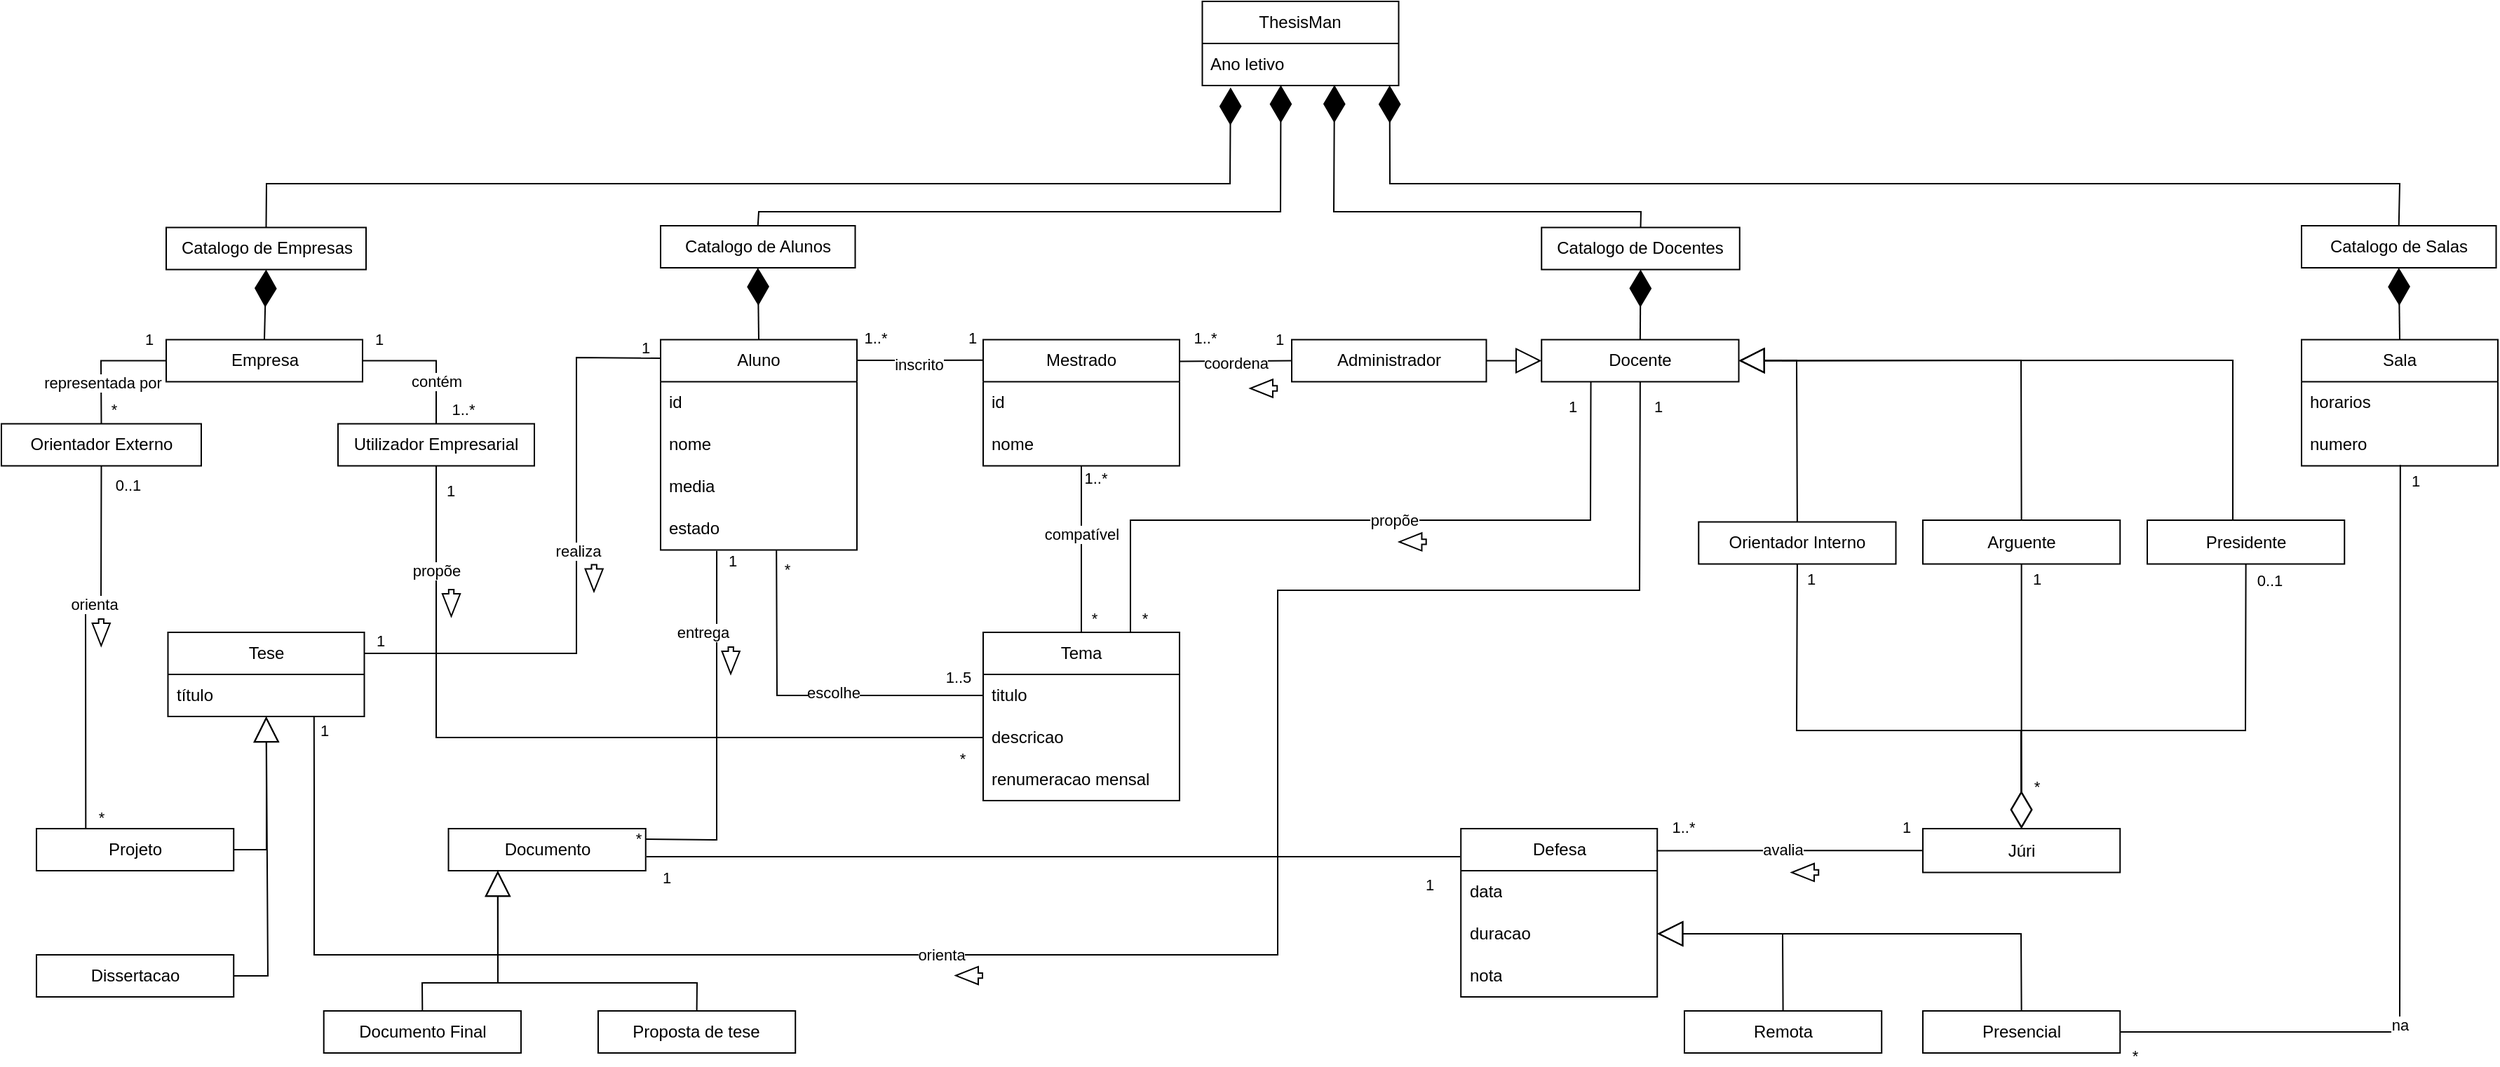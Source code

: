 <mxfile version="24.2.1" type="device">
  <diagram name="Page-1" id="X4RA0sWJOlGw3QUm6S05">
    <mxGraphModel dx="2520" dy="2405" grid="1" gridSize="10" guides="1" tooltips="1" connect="1" arrows="1" fold="1" page="1" pageScale="1" pageWidth="850" pageHeight="1100" math="0" shadow="0">
      <root>
        <mxCell id="0" />
        <mxCell id="1" parent="0" />
        <mxCell id="aRIGUOi0fo8cgqzadP1p-1" value="ThesisMan" style="swimlane;fontStyle=0;childLayout=stackLayout;horizontal=1;startSize=30;horizontalStack=0;resizeParent=1;resizeParentMax=0;resizeLast=0;collapsible=1;marginBottom=0;whiteSpace=wrap;html=1;" parent="1" vertex="1">
          <mxGeometry x="886.25" y="-1060" width="140" height="60" as="geometry" />
        </mxCell>
        <mxCell id="aRIGUOi0fo8cgqzadP1p-2" value="Ano letivo" style="text;strokeColor=none;fillColor=none;align=left;verticalAlign=middle;spacingLeft=4;spacingRight=4;overflow=hidden;points=[[0,0.5],[1,0.5]];portConstraint=eastwest;rotatable=0;whiteSpace=wrap;html=1;" parent="aRIGUOi0fo8cgqzadP1p-1" vertex="1">
          <mxGeometry y="30" width="140" height="30" as="geometry" />
        </mxCell>
        <mxCell id="aRIGUOi0fo8cgqzadP1p-5" value="Administrador" style="rounded=0;whiteSpace=wrap;html=1;" parent="1" vertex="1">
          <mxGeometry x="950" y="-818.75" width="138.75" height="30" as="geometry" />
        </mxCell>
        <mxCell id="aRIGUOi0fo8cgqzadP1p-11" value="Catalogo de Docentes" style="rounded=0;whiteSpace=wrap;html=1;" parent="1" vertex="1">
          <mxGeometry x="1128.13" y="-898.75" width="141.25" height="30" as="geometry" />
        </mxCell>
        <mxCell id="aRIGUOi0fo8cgqzadP1p-12" value="Orientador Interno" style="rounded=0;whiteSpace=wrap;html=1;" parent="1" vertex="1">
          <mxGeometry x="1240.14" y="-688.75" width="140.62" height="30" as="geometry" />
        </mxCell>
        <mxCell id="aRIGUOi0fo8cgqzadP1p-13" value="Arguente" style="whiteSpace=wrap;html=1;" parent="1" vertex="1">
          <mxGeometry x="1400" y="-690" width="140.62" height="31.25" as="geometry" />
        </mxCell>
        <mxCell id="aRIGUOi0fo8cgqzadP1p-15" value="Catalogo de Empresas" style="whiteSpace=wrap;html=1;" parent="1" vertex="1">
          <mxGeometry x="147.5" y="-898.75" width="142.5" height="30" as="geometry" />
        </mxCell>
        <mxCell id="aRIGUOi0fo8cgqzadP1p-16" value="Docente" style="rounded=0;whiteSpace=wrap;html=1;" parent="1" vertex="1">
          <mxGeometry x="1128.13" y="-818.75" width="140.62" height="30" as="geometry" />
        </mxCell>
        <mxCell id="aRIGUOi0fo8cgqzadP1p-19" value="Empresa" style="whiteSpace=wrap;html=1;" parent="1" vertex="1">
          <mxGeometry x="147.5" y="-818.75" width="140" height="30" as="geometry" />
        </mxCell>
        <mxCell id="aRIGUOi0fo8cgqzadP1p-20" value="Orientador Externo" style="whiteSpace=wrap;html=1;" parent="1" vertex="1">
          <mxGeometry x="30" y="-758.75" width="142.5" height="30" as="geometry" />
        </mxCell>
        <mxCell id="aRIGUOi0fo8cgqzadP1p-21" value="Utilizador Empresarial" style="whiteSpace=wrap;html=1;" parent="1" vertex="1">
          <mxGeometry x="270" y="-758.75" width="140" height="30" as="geometry" />
        </mxCell>
        <mxCell id="aRIGUOi0fo8cgqzadP1p-22" value="Catalogo de Alunos" style="whiteSpace=wrap;html=1;" parent="1" vertex="1">
          <mxGeometry x="500" y="-900" width="138.75" height="30" as="geometry" />
        </mxCell>
        <mxCell id="aRIGUOi0fo8cgqzadP1p-24" value="Aluno" style="swimlane;fontStyle=0;childLayout=stackLayout;horizontal=1;startSize=30;horizontalStack=0;resizeParent=1;resizeParentMax=0;resizeLast=0;collapsible=1;marginBottom=0;whiteSpace=wrap;html=1;" parent="1" vertex="1">
          <mxGeometry x="500" y="-818.75" width="140" height="150" as="geometry" />
        </mxCell>
        <mxCell id="aRIGUOi0fo8cgqzadP1p-25" value="id" style="text;strokeColor=none;fillColor=none;align=left;verticalAlign=middle;spacingLeft=4;spacingRight=4;overflow=hidden;points=[[0,0.5],[1,0.5]];portConstraint=eastwest;rotatable=0;whiteSpace=wrap;html=1;" parent="aRIGUOi0fo8cgqzadP1p-24" vertex="1">
          <mxGeometry y="30" width="140" height="30" as="geometry" />
        </mxCell>
        <mxCell id="aRIGUOi0fo8cgqzadP1p-26" value="nome" style="text;strokeColor=none;fillColor=none;align=left;verticalAlign=middle;spacingLeft=4;spacingRight=4;overflow=hidden;points=[[0,0.5],[1,0.5]];portConstraint=eastwest;rotatable=0;whiteSpace=wrap;html=1;" parent="aRIGUOi0fo8cgqzadP1p-24" vertex="1">
          <mxGeometry y="60" width="140" height="30" as="geometry" />
        </mxCell>
        <mxCell id="aRIGUOi0fo8cgqzadP1p-27" value="media" style="text;strokeColor=none;fillColor=none;align=left;verticalAlign=middle;spacingLeft=4;spacingRight=4;overflow=hidden;points=[[0,0.5],[1,0.5]];portConstraint=eastwest;rotatable=0;whiteSpace=wrap;html=1;" parent="aRIGUOi0fo8cgqzadP1p-24" vertex="1">
          <mxGeometry y="90" width="140" height="30" as="geometry" />
        </mxCell>
        <mxCell id="aRIGUOi0fo8cgqzadP1p-29" value="estado" style="text;strokeColor=none;fillColor=none;align=left;verticalAlign=middle;spacingLeft=4;spacingRight=4;overflow=hidden;points=[[0,0.5],[1,0.5]];portConstraint=eastwest;rotatable=0;whiteSpace=wrap;html=1;" parent="aRIGUOi0fo8cgqzadP1p-24" vertex="1">
          <mxGeometry y="120" width="140" height="30" as="geometry" />
        </mxCell>
        <mxCell id="aRIGUOi0fo8cgqzadP1p-31" value="Tema" style="swimlane;fontStyle=0;childLayout=stackLayout;horizontal=1;startSize=30;horizontalStack=0;resizeParent=1;resizeParentMax=0;resizeLast=0;collapsible=1;marginBottom=0;whiteSpace=wrap;html=1;" parent="1" vertex="1">
          <mxGeometry x="730" y="-610" width="140" height="120" as="geometry">
            <mxRectangle x="1150" y="898" width="70" height="30" as="alternateBounds" />
          </mxGeometry>
        </mxCell>
        <mxCell id="aRIGUOi0fo8cgqzadP1p-32" value="titulo" style="text;strokeColor=none;fillColor=none;align=left;verticalAlign=middle;spacingLeft=4;spacingRight=4;overflow=hidden;points=[[0,0.5],[1,0.5]];portConstraint=eastwest;rotatable=0;whiteSpace=wrap;html=1;" parent="aRIGUOi0fo8cgqzadP1p-31" vertex="1">
          <mxGeometry y="30" width="140" height="30" as="geometry" />
        </mxCell>
        <mxCell id="aRIGUOi0fo8cgqzadP1p-33" value="descricao" style="text;strokeColor=none;fillColor=none;align=left;verticalAlign=middle;spacingLeft=4;spacingRight=4;overflow=hidden;points=[[0,0.5],[1,0.5]];portConstraint=eastwest;rotatable=0;whiteSpace=wrap;html=1;" parent="aRIGUOi0fo8cgqzadP1p-31" vertex="1">
          <mxGeometry y="60" width="140" height="30" as="geometry" />
        </mxCell>
        <mxCell id="aRIGUOi0fo8cgqzadP1p-35" value="renumeracao mensal" style="text;strokeColor=none;fillColor=none;align=left;verticalAlign=middle;spacingLeft=4;spacingRight=4;overflow=hidden;points=[[0,0.5],[1,0.5]];portConstraint=eastwest;rotatable=0;whiteSpace=wrap;html=1;" parent="aRIGUOi0fo8cgqzadP1p-31" vertex="1">
          <mxGeometry y="90" width="140" height="30" as="geometry" />
        </mxCell>
        <mxCell id="aRIGUOi0fo8cgqzadP1p-36" value="Documento" style="html=1;whiteSpace=wrap;" parent="1" vertex="1">
          <mxGeometry x="348.76" y="-470" width="140.62" height="30" as="geometry" />
        </mxCell>
        <mxCell id="aRIGUOi0fo8cgqzadP1p-37" value="Dissertacao" style="html=1;whiteSpace=wrap;" parent="1" vertex="1">
          <mxGeometry x="55" y="-380" width="140.62" height="30" as="geometry" />
        </mxCell>
        <mxCell id="aRIGUOi0fo8cgqzadP1p-38" value="Projeto" style="html=1;whiteSpace=wrap;" parent="1" vertex="1">
          <mxGeometry x="55" y="-470" width="140.62" height="30" as="geometry" />
        </mxCell>
        <mxCell id="aRIGUOi0fo8cgqzadP1p-41" value="" style="endArrow=none;html=1;rounded=0;exitX=0.744;exitY=1.004;exitDx=0;exitDy=0;entryX=0.5;entryY=1;entryDx=0;entryDy=0;exitPerimeter=0;" parent="1" source="B5CHCaaCQlfIXyKQ65vj-2" target="aRIGUOi0fo8cgqzadP1p-16" edge="1">
          <mxGeometry width="50" height="50" relative="1" as="geometry">
            <mxPoint x="120" y="-680" as="sourcePoint" />
            <mxPoint x="170" y="-730" as="targetPoint" />
            <Array as="points">
              <mxPoint x="253" y="-500" />
              <mxPoint x="253" y="-380" />
              <mxPoint x="940" y="-380" />
              <mxPoint x="940" y="-640" />
              <mxPoint x="1198" y="-640" />
            </Array>
          </mxGeometry>
        </mxCell>
        <mxCell id="5lh8dayub897Pbzogj64-68" value="1" style="edgeLabel;html=1;align=center;verticalAlign=middle;resizable=0;points=[];" parent="aRIGUOi0fo8cgqzadP1p-41" vertex="1" connectable="0">
          <mxGeometry x="0.956" y="1" relative="1" as="geometry">
            <mxPoint x="13" y="-16" as="offset" />
          </mxGeometry>
        </mxCell>
        <mxCell id="5lh8dayub897Pbzogj64-73" value="orienta" style="edgeLabel;html=1;align=center;verticalAlign=middle;resizable=0;points=[];rotation=0;" parent="aRIGUOi0fo8cgqzadP1p-41" vertex="1" connectable="0">
          <mxGeometry x="-0.533" relative="1" as="geometry">
            <mxPoint x="261" as="offset" />
          </mxGeometry>
        </mxCell>
        <mxCell id="B5CHCaaCQlfIXyKQ65vj-32" value="1" style="edgeLabel;html=1;align=center;verticalAlign=middle;resizable=0;points=[];" parent="aRIGUOi0fo8cgqzadP1p-41" vertex="1" connectable="0">
          <mxGeometry x="-0.965" y="2" relative="1" as="geometry">
            <mxPoint x="5" y="-17" as="offset" />
          </mxGeometry>
        </mxCell>
        <mxCell id="aRIGUOi0fo8cgqzadP1p-50" value="" style="endArrow=block;endSize=16;endFill=0;html=1;rounded=0;exitX=1;exitY=0.5;exitDx=0;exitDy=0;" parent="1" source="aRIGUOi0fo8cgqzadP1p-37" target="B5CHCaaCQlfIXyKQ65vj-2" edge="1">
          <mxGeometry width="160" relative="1" as="geometry">
            <mxPoint x="479.38" y="-265" as="sourcePoint" />
            <mxPoint x="428.38" y="-400" as="targetPoint" />
            <Array as="points">
              <mxPoint x="220" y="-365" />
            </Array>
          </mxGeometry>
        </mxCell>
        <mxCell id="aRIGUOi0fo8cgqzadP1p-51" value="" style="endArrow=block;endSize=16;endFill=0;html=1;rounded=0;exitX=1;exitY=0.5;exitDx=0;exitDy=0;" parent="1" source="aRIGUOi0fo8cgqzadP1p-38" target="B5CHCaaCQlfIXyKQ65vj-2" edge="1">
          <mxGeometry width="160" relative="1" as="geometry">
            <mxPoint x="30" y="-480" as="sourcePoint" />
            <mxPoint x="200" y="-530" as="targetPoint" />
            <Array as="points">
              <mxPoint x="219" y="-455" />
              <mxPoint x="219" y="-500" />
            </Array>
          </mxGeometry>
        </mxCell>
        <mxCell id="aRIGUOi0fo8cgqzadP1p-54" value="" style="endArrow=none;html=1;rounded=0;exitX=0.5;exitY=0;exitDx=0;exitDy=0;entryX=0;entryY=0.5;entryDx=0;entryDy=0;" parent="1" source="aRIGUOi0fo8cgqzadP1p-20" target="aRIGUOi0fo8cgqzadP1p-19" edge="1">
          <mxGeometry width="50" height="50" relative="1" as="geometry">
            <mxPoint x="90" y="-768.75" as="sourcePoint" />
            <mxPoint x="140" y="-818.75" as="targetPoint" />
            <Array as="points">
              <mxPoint x="101" y="-803.75" />
            </Array>
          </mxGeometry>
        </mxCell>
        <mxCell id="5lh8dayub897Pbzogj64-80" value="representada por" style="edgeLabel;html=1;align=center;verticalAlign=middle;resizable=0;points=[];" parent="aRIGUOi0fo8cgqzadP1p-54" vertex="1" connectable="0">
          <mxGeometry x="-0.354" y="-1" relative="1" as="geometry">
            <mxPoint as="offset" />
          </mxGeometry>
        </mxCell>
        <mxCell id="5lh8dayub897Pbzogj64-81" value="1" style="edgeLabel;html=1;align=center;verticalAlign=middle;resizable=0;points=[];" parent="aRIGUOi0fo8cgqzadP1p-54" vertex="1" connectable="0">
          <mxGeometry x="0.721" y="2" relative="1" as="geometry">
            <mxPoint y="-14" as="offset" />
          </mxGeometry>
        </mxCell>
        <mxCell id="5lh8dayub897Pbzogj64-82" value="*" style="edgeLabel;html=1;align=center;verticalAlign=middle;resizable=0;points=[];" parent="aRIGUOi0fo8cgqzadP1p-54" vertex="1" connectable="0">
          <mxGeometry x="-0.753" y="-1" relative="1" as="geometry">
            <mxPoint x="8" y="1" as="offset" />
          </mxGeometry>
        </mxCell>
        <mxCell id="aRIGUOi0fo8cgqzadP1p-55" value="" style="endArrow=none;html=1;rounded=0;exitX=0.5;exitY=0;exitDx=0;exitDy=0;entryX=1;entryY=0.5;entryDx=0;entryDy=0;" parent="1" source="aRIGUOi0fo8cgqzadP1p-21" target="aRIGUOi0fo8cgqzadP1p-19" edge="1">
          <mxGeometry width="50" height="50" relative="1" as="geometry">
            <mxPoint x="320" y="-778.75" as="sourcePoint" />
            <mxPoint x="370" y="-828.75" as="targetPoint" />
            <Array as="points">
              <mxPoint x="340" y="-803.75" />
            </Array>
          </mxGeometry>
        </mxCell>
        <mxCell id="B5CHCaaCQlfIXyKQ65vj-8" value="contém" style="edgeLabel;html=1;align=center;verticalAlign=middle;resizable=0;points=[];" parent="aRIGUOi0fo8cgqzadP1p-55" vertex="1" connectable="0">
          <mxGeometry x="-0.376" relative="1" as="geometry">
            <mxPoint as="offset" />
          </mxGeometry>
        </mxCell>
        <mxCell id="B5CHCaaCQlfIXyKQ65vj-9" value="1" style="edgeLabel;html=1;align=center;verticalAlign=middle;resizable=0;points=[];" parent="aRIGUOi0fo8cgqzadP1p-55" vertex="1" connectable="0">
          <mxGeometry x="0.769" y="-1" relative="1" as="geometry">
            <mxPoint y="-15" as="offset" />
          </mxGeometry>
        </mxCell>
        <mxCell id="B5CHCaaCQlfIXyKQ65vj-10" value="1..*" style="edgeLabel;html=1;align=center;verticalAlign=middle;resizable=0;points=[];" parent="aRIGUOi0fo8cgqzadP1p-55" vertex="1" connectable="0">
          <mxGeometry x="-0.815" y="-2" relative="1" as="geometry">
            <mxPoint x="17" y="-2" as="offset" />
          </mxGeometry>
        </mxCell>
        <mxCell id="aRIGUOi0fo8cgqzadP1p-60" value="" style="endArrow=none;html=1;rounded=0;exitX=0.25;exitY=0;exitDx=0;exitDy=0;entryX=0.5;entryY=1;entryDx=0;entryDy=0;" parent="1" source="aRIGUOi0fo8cgqzadP1p-38" target="aRIGUOi0fo8cgqzadP1p-20" edge="1">
          <mxGeometry width="50" height="50" relative="1" as="geometry">
            <mxPoint x="-110" y="-510" as="sourcePoint" />
            <mxPoint x="-60" y="-560" as="targetPoint" />
            <Array as="points">
              <mxPoint x="90" y="-630" />
              <mxPoint x="101" y="-630" />
            </Array>
          </mxGeometry>
        </mxCell>
        <mxCell id="5lh8dayub897Pbzogj64-77" value="orienta" style="edgeLabel;html=1;align=center;verticalAlign=middle;resizable=0;points=[];rotation=0;" parent="aRIGUOi0fo8cgqzadP1p-60" vertex="1" connectable="0">
          <mxGeometry x="0.193" y="-1" relative="1" as="geometry">
            <mxPoint x="5" y="-1" as="offset" />
          </mxGeometry>
        </mxCell>
        <mxCell id="5lh8dayub897Pbzogj64-78" value="0..1" style="edgeLabel;html=1;align=center;verticalAlign=middle;resizable=0;points=[];" parent="aRIGUOi0fo8cgqzadP1p-60" vertex="1" connectable="0">
          <mxGeometry x="0.873" relative="1" as="geometry">
            <mxPoint x="19" y="-4" as="offset" />
          </mxGeometry>
        </mxCell>
        <mxCell id="5lh8dayub897Pbzogj64-79" value="*" style="edgeLabel;html=1;align=center;verticalAlign=middle;resizable=0;points=[];" parent="aRIGUOi0fo8cgqzadP1p-60" vertex="1" connectable="0">
          <mxGeometry x="-0.909" y="-3" relative="1" as="geometry">
            <mxPoint x="8" y="4" as="offset" />
          </mxGeometry>
        </mxCell>
        <mxCell id="aRIGUOi0fo8cgqzadP1p-62" value="" style="endArrow=none;html=1;rounded=0;exitX=1;exitY=0.25;exitDx=0;exitDy=0;entryX=0.286;entryY=1.021;entryDx=0;entryDy=0;entryPerimeter=0;" parent="1" source="aRIGUOi0fo8cgqzadP1p-36" target="aRIGUOi0fo8cgqzadP1p-29" edge="1">
          <mxGeometry width="50" height="50" relative="1" as="geometry">
            <mxPoint x="250" y="-600" as="sourcePoint" />
            <mxPoint x="300" y="-650" as="targetPoint" />
            <Array as="points">
              <mxPoint x="540" y="-462" />
              <mxPoint x="540" y="-600" />
            </Array>
          </mxGeometry>
        </mxCell>
        <mxCell id="5lh8dayub897Pbzogj64-74" value="entrega" style="edgeLabel;html=1;align=center;verticalAlign=middle;resizable=0;points=[];rotation=0;" parent="aRIGUOi0fo8cgqzadP1p-62" vertex="1" connectable="0">
          <mxGeometry x="-0.247" y="-1" relative="1" as="geometry">
            <mxPoint x="-11" y="-102" as="offset" />
          </mxGeometry>
        </mxCell>
        <mxCell id="5lh8dayub897Pbzogj64-75" value="1" style="edgeLabel;html=1;align=center;verticalAlign=middle;resizable=0;points=[];" parent="aRIGUOi0fo8cgqzadP1p-62" vertex="1" connectable="0">
          <mxGeometry x="0.943" y="1" relative="1" as="geometry">
            <mxPoint x="12" as="offset" />
          </mxGeometry>
        </mxCell>
        <mxCell id="5lh8dayub897Pbzogj64-76" value="*" style="edgeLabel;html=1;align=center;verticalAlign=middle;resizable=0;points=[];" parent="aRIGUOi0fo8cgqzadP1p-62" vertex="1" connectable="0">
          <mxGeometry x="-0.933" relative="1" as="geometry">
            <mxPoint x="-14" y="-1" as="offset" />
          </mxGeometry>
        </mxCell>
        <mxCell id="wX2YtLCmFYZKP23IaHDT-2" value="" style="endArrow=none;html=1;rounded=0;entryX=0.25;entryY=1;entryDx=0;entryDy=0;exitX=0.75;exitY=0;exitDx=0;exitDy=0;" parent="1" source="aRIGUOi0fo8cgqzadP1p-31" target="aRIGUOi0fo8cgqzadP1p-16" edge="1">
          <mxGeometry width="50" height="50" relative="1" as="geometry">
            <mxPoint x="560" y="-650" as="sourcePoint" />
            <mxPoint x="30" y="-810" as="targetPoint" />
            <Array as="points">
              <mxPoint x="835" y="-690" />
              <mxPoint x="1163" y="-690" />
            </Array>
          </mxGeometry>
        </mxCell>
        <mxCell id="5lh8dayub897Pbzogj64-69" value="1" style="edgeLabel;html=1;align=center;verticalAlign=middle;resizable=0;points=[];" parent="wX2YtLCmFYZKP23IaHDT-2" vertex="1" connectable="0">
          <mxGeometry x="0.776" y="-3" relative="1" as="geometry">
            <mxPoint x="-16" y="-39" as="offset" />
          </mxGeometry>
        </mxCell>
        <mxCell id="5lh8dayub897Pbzogj64-70" value="*" style="edgeLabel;html=1;align=center;verticalAlign=middle;resizable=0;points=[];" parent="wX2YtLCmFYZKP23IaHDT-2" vertex="1" connectable="0">
          <mxGeometry x="-0.762" y="-2" relative="1" as="geometry">
            <mxPoint x="8" y="50" as="offset" />
          </mxGeometry>
        </mxCell>
        <mxCell id="5lh8dayub897Pbzogj64-71" value="propõe" style="edgeLabel;html=1;align=center;verticalAlign=middle;resizable=0;points=[];rotation=0;" parent="wX2YtLCmFYZKP23IaHDT-2" vertex="1" connectable="0">
          <mxGeometry x="0.061" y="2" relative="1" as="geometry">
            <mxPoint x="-1" y="2" as="offset" />
          </mxGeometry>
        </mxCell>
        <mxCell id="wX2YtLCmFYZKP23IaHDT-3" value="" style="endArrow=none;html=1;rounded=0;entryX=0;entryY=0.5;entryDx=0;entryDy=0;exitX=0.59;exitY=1.014;exitDx=0;exitDy=0;exitPerimeter=0;" parent="1" source="aRIGUOi0fo8cgqzadP1p-29" target="aRIGUOi0fo8cgqzadP1p-32" edge="1">
          <mxGeometry width="50" height="50" relative="1" as="geometry">
            <mxPoint x="200" y="-480" as="sourcePoint" />
            <mxPoint x="-40" y="-530" as="targetPoint" />
            <Array as="points">
              <mxPoint x="583" y="-565" />
            </Array>
          </mxGeometry>
        </mxCell>
        <mxCell id="5lh8dayub897Pbzogj64-92" value="escolhe" style="edgeLabel;html=1;align=center;verticalAlign=middle;resizable=0;points=[];" parent="wX2YtLCmFYZKP23IaHDT-3" vertex="1" connectable="0">
          <mxGeometry x="-0.119" relative="1" as="geometry">
            <mxPoint x="33" y="-2" as="offset" />
          </mxGeometry>
        </mxCell>
        <mxCell id="5lh8dayub897Pbzogj64-93" value="*" style="edgeLabel;html=1;align=center;verticalAlign=middle;resizable=0;points=[];" parent="wX2YtLCmFYZKP23IaHDT-3" vertex="1" connectable="0">
          <mxGeometry x="-0.916" y="1" relative="1" as="geometry">
            <mxPoint x="6" y="3" as="offset" />
          </mxGeometry>
        </mxCell>
        <mxCell id="5lh8dayub897Pbzogj64-94" value="1..5" style="edgeLabel;html=1;align=center;verticalAlign=middle;resizable=0;points=[];" parent="wX2YtLCmFYZKP23IaHDT-3" vertex="1" connectable="0">
          <mxGeometry x="0.841" y="1" relative="1" as="geometry">
            <mxPoint x="2" y="-12" as="offset" />
          </mxGeometry>
        </mxCell>
        <mxCell id="wX2YtLCmFYZKP23IaHDT-4" value="Catalogo de Salas" style="whiteSpace=wrap;html=1;" parent="1" vertex="1">
          <mxGeometry x="1670" y="-900" width="138.75" height="30" as="geometry" />
        </mxCell>
        <mxCell id="wX2YtLCmFYZKP23IaHDT-5" value="Sala" style="swimlane;fontStyle=0;childLayout=stackLayout;horizontal=1;startSize=30;horizontalStack=0;resizeParent=1;resizeParentMax=0;resizeLast=0;collapsible=1;marginBottom=0;whiteSpace=wrap;html=1;" parent="1" vertex="1">
          <mxGeometry x="1670" y="-818.75" width="140" height="90" as="geometry" />
        </mxCell>
        <mxCell id="wX2YtLCmFYZKP23IaHDT-6" value="horarios" style="text;strokeColor=none;fillColor=none;align=left;verticalAlign=middle;spacingLeft=4;spacingRight=4;overflow=hidden;points=[[0,0.5],[1,0.5]];portConstraint=eastwest;rotatable=0;whiteSpace=wrap;html=1;" parent="wX2YtLCmFYZKP23IaHDT-5" vertex="1">
          <mxGeometry y="30" width="140" height="30" as="geometry" />
        </mxCell>
        <mxCell id="wX2YtLCmFYZKP23IaHDT-7" value="numero" style="text;strokeColor=none;fillColor=none;align=left;verticalAlign=middle;spacingLeft=4;spacingRight=4;overflow=hidden;points=[[0,0.5],[1,0.5]];portConstraint=eastwest;rotatable=0;whiteSpace=wrap;html=1;" parent="wX2YtLCmFYZKP23IaHDT-5" vertex="1">
          <mxGeometry y="60" width="140" height="30" as="geometry" />
        </mxCell>
        <mxCell id="5lh8dayub897Pbzogj64-58" value="" style="endArrow=diamondThin;endFill=1;endSize=24;html=1;rounded=0;entryX=0.673;entryY=0.989;entryDx=0;entryDy=0;entryPerimeter=0;exitX=0.5;exitY=0;exitDx=0;exitDy=0;" parent="1" source="aRIGUOi0fo8cgqzadP1p-11" target="aRIGUOi0fo8cgqzadP1p-2" edge="1">
          <mxGeometry width="160" relative="1" as="geometry">
            <mxPoint x="670" y="-940" as="sourcePoint" />
            <mxPoint x="830" y="-940" as="targetPoint" />
            <Array as="points">
              <mxPoint x="1199" y="-910" />
              <mxPoint x="980" y="-910" />
            </Array>
          </mxGeometry>
        </mxCell>
        <mxCell id="5lh8dayub897Pbzogj64-60" value="" style="endArrow=diamondThin;endFill=1;endSize=24;html=1;rounded=0;entryX=0.4;entryY=0.993;entryDx=0;entryDy=0;entryPerimeter=0;exitX=0.5;exitY=0;exitDx=0;exitDy=0;" parent="1" source="aRIGUOi0fo8cgqzadP1p-22" target="aRIGUOi0fo8cgqzadP1p-2" edge="1">
          <mxGeometry width="160" relative="1" as="geometry">
            <mxPoint x="1160" y="-910" as="sourcePoint" />
            <mxPoint x="960" y="-1000" as="targetPoint" />
            <Array as="points">
              <mxPoint x="570" y="-910" />
              <mxPoint x="942" y="-910" />
            </Array>
          </mxGeometry>
        </mxCell>
        <mxCell id="5lh8dayub897Pbzogj64-61" value="" style="endArrow=diamondThin;endFill=1;endSize=24;html=1;rounded=0;exitX=0.5;exitY=0;exitDx=0;exitDy=0;entryX=0.954;entryY=0.995;entryDx=0;entryDy=0;entryPerimeter=0;" parent="1" source="wX2YtLCmFYZKP23IaHDT-4" target="aRIGUOi0fo8cgqzadP1p-2" edge="1">
          <mxGeometry width="160" relative="1" as="geometry">
            <mxPoint x="1070" y="-380" as="sourcePoint" />
            <mxPoint x="1230" y="-380" as="targetPoint" />
            <Array as="points">
              <mxPoint x="1740" y="-930" />
              <mxPoint x="1020" y="-930" />
            </Array>
          </mxGeometry>
        </mxCell>
        <mxCell id="5lh8dayub897Pbzogj64-65" value="" style="endArrow=block;endSize=16;endFill=0;html=1;rounded=0;entryX=1;entryY=0.5;entryDx=0;entryDy=0;exitX=0.5;exitY=0;exitDx=0;exitDy=0;" parent="1" source="aRIGUOi0fo8cgqzadP1p-12" target="aRIGUOi0fo8cgqzadP1p-16" edge="1">
          <mxGeometry width="160" relative="1" as="geometry">
            <mxPoint x="679.37" y="-1008.75" as="sourcePoint" />
            <mxPoint x="798.37" y="-1048.75" as="targetPoint" />
            <Array as="points">
              <mxPoint x="1310" y="-804" />
            </Array>
          </mxGeometry>
        </mxCell>
        <mxCell id="5lh8dayub897Pbzogj64-66" value="" style="endArrow=block;endSize=16;endFill=0;html=1;rounded=0;exitX=0.5;exitY=0;exitDx=0;exitDy=0;entryX=1;entryY=0.5;entryDx=0;entryDy=0;" parent="1" source="aRIGUOi0fo8cgqzadP1p-13" target="aRIGUOi0fo8cgqzadP1p-16" edge="1">
          <mxGeometry width="160" relative="1" as="geometry">
            <mxPoint x="1308.75" y="-827.5" as="sourcePoint" />
            <mxPoint x="1270" y="-810" as="targetPoint" />
            <Array as="points">
              <mxPoint x="1470" y="-804" />
            </Array>
          </mxGeometry>
        </mxCell>
        <mxCell id="5lh8dayub897Pbzogj64-67" value="" style="endArrow=block;endSize=16;endFill=0;html=1;rounded=0;exitX=1;exitY=0.5;exitDx=0;exitDy=0;entryX=0;entryY=0.5;entryDx=0;entryDy=0;" parent="1" source="aRIGUOi0fo8cgqzadP1p-5" target="aRIGUOi0fo8cgqzadP1p-16" edge="1">
          <mxGeometry width="160" relative="1" as="geometry">
            <mxPoint x="812.51" y="-1028.75" as="sourcePoint" />
            <mxPoint x="918.75" y="-1048.75" as="targetPoint" />
            <Array as="points" />
          </mxGeometry>
        </mxCell>
        <mxCell id="5lh8dayub897Pbzogj64-83" value="" style="endArrow=none;html=1;rounded=0;entryX=0.5;entryY=1;entryDx=0;entryDy=0;exitX=0;exitY=0.5;exitDx=0;exitDy=0;" parent="1" source="aRIGUOi0fo8cgqzadP1p-33" target="aRIGUOi0fo8cgqzadP1p-21" edge="1">
          <mxGeometry width="50" height="50" relative="1" as="geometry">
            <mxPoint x="310" y="-530" as="sourcePoint" />
            <mxPoint x="360" y="-580" as="targetPoint" />
            <Array as="points">
              <mxPoint x="340" y="-535" />
            </Array>
          </mxGeometry>
        </mxCell>
        <mxCell id="5lh8dayub897Pbzogj64-84" value="propõe" style="edgeLabel;html=1;align=center;verticalAlign=middle;resizable=0;points=[];rotation=0;" parent="5lh8dayub897Pbzogj64-83" vertex="1" connectable="0">
          <mxGeometry x="0.501" y="3" relative="1" as="geometry">
            <mxPoint x="3" y="-71" as="offset" />
          </mxGeometry>
        </mxCell>
        <mxCell id="5lh8dayub897Pbzogj64-85" value="1" style="edgeLabel;html=1;align=center;verticalAlign=middle;resizable=0;points=[];" parent="5lh8dayub897Pbzogj64-83" vertex="1" connectable="0">
          <mxGeometry x="0.865" y="-4" relative="1" as="geometry">
            <mxPoint x="6" y="-22" as="offset" />
          </mxGeometry>
        </mxCell>
        <mxCell id="5lh8dayub897Pbzogj64-86" value="*" style="edgeLabel;html=1;align=center;verticalAlign=middle;resizable=0;points=[];" parent="5lh8dayub897Pbzogj64-83" vertex="1" connectable="0">
          <mxGeometry x="-0.834" y="-2" relative="1" as="geometry">
            <mxPoint x="33" y="17" as="offset" />
          </mxGeometry>
        </mxCell>
        <mxCell id="5lh8dayub897Pbzogj64-87" value="" style="endArrow=diamondThin;endFill=1;endSize=24;html=1;rounded=0;exitX=0.5;exitY=0;exitDx=0;exitDy=0;entryX=0.144;entryY=1.046;entryDx=0;entryDy=0;entryPerimeter=0;" parent="1" source="aRIGUOi0fo8cgqzadP1p-15" target="aRIGUOi0fo8cgqzadP1p-2" edge="1">
          <mxGeometry width="160" relative="1" as="geometry">
            <mxPoint x="270" y="-1029" as="sourcePoint" />
            <mxPoint x="860" y="-1090" as="targetPoint" />
            <Array as="points">
              <mxPoint x="219" y="-930" />
              <mxPoint x="906" y="-930" />
            </Array>
          </mxGeometry>
        </mxCell>
        <mxCell id="5lh8dayub897Pbzogj64-88" value="" style="endArrow=diamondThin;endFill=1;endSize=24;html=1;rounded=0;entryX=0.5;entryY=1;entryDx=0;entryDy=0;exitX=0.5;exitY=0;exitDx=0;exitDy=0;" parent="1" source="wX2YtLCmFYZKP23IaHDT-5" target="wX2YtLCmFYZKP23IaHDT-4" edge="1">
          <mxGeometry width="160" relative="1" as="geometry">
            <mxPoint x="1450" y="-520" as="sourcePoint" />
            <mxPoint x="1610" y="-520" as="targetPoint" />
          </mxGeometry>
        </mxCell>
        <mxCell id="5lh8dayub897Pbzogj64-89" value="" style="endArrow=diamondThin;endFill=1;endSize=24;html=1;rounded=0;entryX=0.5;entryY=1;entryDx=0;entryDy=0;exitX=0.5;exitY=0;exitDx=0;exitDy=0;" parent="1" source="aRIGUOi0fo8cgqzadP1p-24" target="aRIGUOi0fo8cgqzadP1p-22" edge="1">
          <mxGeometry width="160" relative="1" as="geometry">
            <mxPoint x="788.75" y="-830" as="sourcePoint" />
            <mxPoint x="789.75" y="-880" as="targetPoint" />
          </mxGeometry>
        </mxCell>
        <mxCell id="5lh8dayub897Pbzogj64-90" value="" style="endArrow=diamondThin;endFill=1;endSize=24;html=1;rounded=0;entryX=0.5;entryY=1;entryDx=0;entryDy=0;exitX=0.5;exitY=0;exitDx=0;exitDy=0;" parent="1" source="aRIGUOi0fo8cgqzadP1p-16" target="aRIGUOi0fo8cgqzadP1p-11" edge="1">
          <mxGeometry width="160" relative="1" as="geometry">
            <mxPoint x="1390.31" y="-830" as="sourcePoint" />
            <mxPoint x="1391.31" y="-880" as="targetPoint" />
          </mxGeometry>
        </mxCell>
        <mxCell id="5lh8dayub897Pbzogj64-91" value="" style="endArrow=diamondThin;endFill=1;endSize=24;html=1;rounded=0;exitX=0.5;exitY=0;exitDx=0;exitDy=0;entryX=0.5;entryY=1;entryDx=0;entryDy=0;" parent="1" source="aRIGUOi0fo8cgqzadP1p-19" target="aRIGUOi0fo8cgqzadP1p-15" edge="1">
          <mxGeometry width="160" relative="1" as="geometry">
            <mxPoint x="480" y="-880" as="sourcePoint" />
            <mxPoint x="480" y="-930" as="targetPoint" />
          </mxGeometry>
        </mxCell>
        <mxCell id="B5CHCaaCQlfIXyKQ65vj-1" value="Tese" style="swimlane;fontStyle=0;childLayout=stackLayout;horizontal=1;startSize=30;horizontalStack=0;resizeParent=1;resizeParentMax=0;resizeLast=0;collapsible=1;marginBottom=0;whiteSpace=wrap;html=1;" parent="1" vertex="1">
          <mxGeometry x="148.75" y="-610" width="140" height="60" as="geometry" />
        </mxCell>
        <mxCell id="B5CHCaaCQlfIXyKQ65vj-2" value="título" style="text;strokeColor=none;fillColor=none;align=left;verticalAlign=middle;spacingLeft=4;spacingRight=4;overflow=hidden;points=[[0,0.5],[1,0.5]];portConstraint=eastwest;rotatable=0;whiteSpace=wrap;html=1;" parent="B5CHCaaCQlfIXyKQ65vj-1" vertex="1">
          <mxGeometry y="30" width="140" height="30" as="geometry" />
        </mxCell>
        <mxCell id="B5CHCaaCQlfIXyKQ65vj-5" value="Mestrado" style="swimlane;fontStyle=0;childLayout=stackLayout;horizontal=1;startSize=30;horizontalStack=0;resizeParent=1;resizeParentMax=0;resizeLast=0;collapsible=1;marginBottom=0;whiteSpace=wrap;html=1;" parent="1" vertex="1">
          <mxGeometry x="730" y="-818.75" width="140" height="90" as="geometry" />
        </mxCell>
        <mxCell id="B5CHCaaCQlfIXyKQ65vj-7" value="id" style="text;strokeColor=none;fillColor=none;align=left;verticalAlign=middle;spacingLeft=4;spacingRight=4;overflow=hidden;points=[[0,0.5],[1,0.5]];portConstraint=eastwest;rotatable=0;whiteSpace=wrap;html=1;" parent="B5CHCaaCQlfIXyKQ65vj-5" vertex="1">
          <mxGeometry y="30" width="140" height="30" as="geometry" />
        </mxCell>
        <mxCell id="B5CHCaaCQlfIXyKQ65vj-6" value="nome" style="text;strokeColor=none;fillColor=none;align=left;verticalAlign=middle;spacingLeft=4;spacingRight=4;overflow=hidden;points=[[0,0.5],[1,0.5]];portConstraint=eastwest;rotatable=0;whiteSpace=wrap;html=1;" parent="B5CHCaaCQlfIXyKQ65vj-5" vertex="1">
          <mxGeometry y="60" width="140" height="30" as="geometry" />
        </mxCell>
        <mxCell id="B5CHCaaCQlfIXyKQ65vj-12" value="" style="endArrow=none;html=1;rounded=0;entryX=0;entryY=0.5;entryDx=0;entryDy=0;exitX=0.999;exitY=0.172;exitDx=0;exitDy=0;exitPerimeter=0;" parent="1" source="B5CHCaaCQlfIXyKQ65vj-5" target="aRIGUOi0fo8cgqzadP1p-5" edge="1">
          <mxGeometry width="50" height="50" relative="1" as="geometry">
            <mxPoint x="910" y="-730" as="sourcePoint" />
            <mxPoint x="960" y="-780" as="targetPoint" />
          </mxGeometry>
        </mxCell>
        <mxCell id="B5CHCaaCQlfIXyKQ65vj-13" value="coordena" style="edgeLabel;html=1;align=center;verticalAlign=middle;resizable=0;points=[];rotation=0;" parent="B5CHCaaCQlfIXyKQ65vj-12" vertex="1" connectable="0">
          <mxGeometry x="-0.021" relative="1" as="geometry">
            <mxPoint x="1" y="1" as="offset" />
          </mxGeometry>
        </mxCell>
        <mxCell id="B5CHCaaCQlfIXyKQ65vj-14" value="1" style="edgeLabel;html=1;align=center;verticalAlign=middle;resizable=0;points=[];" parent="B5CHCaaCQlfIXyKQ65vj-12" vertex="1" connectable="0">
          <mxGeometry x="0.658" y="-1" relative="1" as="geometry">
            <mxPoint x="4" y="-17" as="offset" />
          </mxGeometry>
        </mxCell>
        <mxCell id="B5CHCaaCQlfIXyKQ65vj-15" value="1..*" style="edgeLabel;html=1;align=center;verticalAlign=middle;resizable=0;points=[];" parent="B5CHCaaCQlfIXyKQ65vj-12" vertex="1" connectable="0">
          <mxGeometry x="-0.507" relative="1" as="geometry">
            <mxPoint x="-2" y="-17" as="offset" />
          </mxGeometry>
        </mxCell>
        <mxCell id="B5CHCaaCQlfIXyKQ65vj-16" value="" style="endArrow=none;html=1;rounded=0;exitX=1;exitY=0.098;exitDx=0;exitDy=0;entryX=0;entryY=0.163;entryDx=0;entryDy=0;entryPerimeter=0;exitPerimeter=0;" parent="1" source="aRIGUOi0fo8cgqzadP1p-24" target="B5CHCaaCQlfIXyKQ65vj-5" edge="1">
          <mxGeometry width="50" height="50" relative="1" as="geometry">
            <mxPoint x="740" y="-650" as="sourcePoint" />
            <mxPoint x="790" y="-700" as="targetPoint" />
          </mxGeometry>
        </mxCell>
        <mxCell id="B5CHCaaCQlfIXyKQ65vj-17" value="inscrito" style="edgeLabel;html=1;align=center;verticalAlign=middle;resizable=0;points=[];" parent="B5CHCaaCQlfIXyKQ65vj-16" vertex="1" connectable="0">
          <mxGeometry x="-0.207" y="-3" relative="1" as="geometry">
            <mxPoint x="8" as="offset" />
          </mxGeometry>
        </mxCell>
        <mxCell id="1C-hyIPPHsQ7teghxm5G-13" value="1..*" style="edgeLabel;html=1;align=center;verticalAlign=middle;resizable=0;points=[];" vertex="1" connectable="0" parent="B5CHCaaCQlfIXyKQ65vj-16">
          <mxGeometry x="-0.716" relative="1" as="geometry">
            <mxPoint y="-16" as="offset" />
          </mxGeometry>
        </mxCell>
        <mxCell id="1C-hyIPPHsQ7teghxm5G-14" value="1" style="edgeLabel;html=1;align=center;verticalAlign=middle;resizable=0;points=[];" vertex="1" connectable="0" parent="B5CHCaaCQlfIXyKQ65vj-16">
          <mxGeometry x="0.812" y="-1" relative="1" as="geometry">
            <mxPoint y="-17" as="offset" />
          </mxGeometry>
        </mxCell>
        <mxCell id="B5CHCaaCQlfIXyKQ65vj-18" value="" style="endArrow=none;html=1;rounded=0;exitX=1;exitY=0.25;exitDx=0;exitDy=0;entryX=0.003;entryY=0.088;entryDx=0;entryDy=0;entryPerimeter=0;" parent="1" source="B5CHCaaCQlfIXyKQ65vj-1" target="aRIGUOi0fo8cgqzadP1p-24" edge="1">
          <mxGeometry width="50" height="50" relative="1" as="geometry">
            <mxPoint x="370" y="-590" as="sourcePoint" />
            <mxPoint x="420" y="-640" as="targetPoint" />
            <Array as="points">
              <mxPoint x="440" y="-595" />
              <mxPoint x="440" y="-806" />
            </Array>
          </mxGeometry>
        </mxCell>
        <mxCell id="B5CHCaaCQlfIXyKQ65vj-19" value="realiza" style="edgeLabel;html=1;align=center;verticalAlign=middle;resizable=0;points=[];rotation=0;" parent="B5CHCaaCQlfIXyKQ65vj-18" vertex="1" connectable="0">
          <mxGeometry x="0.052" y="-1" relative="1" as="geometry">
            <mxPoint y="-2" as="offset" />
          </mxGeometry>
        </mxCell>
        <mxCell id="B5CHCaaCQlfIXyKQ65vj-20" value="1" style="edgeLabel;html=1;align=center;verticalAlign=middle;resizable=0;points=[];" parent="B5CHCaaCQlfIXyKQ65vj-18" vertex="1" connectable="0">
          <mxGeometry x="0.94" y="2" relative="1" as="geometry">
            <mxPoint x="1" y="-6" as="offset" />
          </mxGeometry>
        </mxCell>
        <mxCell id="B5CHCaaCQlfIXyKQ65vj-21" value="1" style="edgeLabel;html=1;align=center;verticalAlign=middle;resizable=0;points=[];" parent="B5CHCaaCQlfIXyKQ65vj-18" vertex="1" connectable="0">
          <mxGeometry x="-0.946" y="4" relative="1" as="geometry">
            <mxPoint x="-1" y="-5" as="offset" />
          </mxGeometry>
        </mxCell>
        <mxCell id="B5CHCaaCQlfIXyKQ65vj-28" value="" style="endArrow=none;html=1;rounded=0;entryX=0.5;entryY=0;entryDx=0;entryDy=0;" parent="1" source="B5CHCaaCQlfIXyKQ65vj-6" target="aRIGUOi0fo8cgqzadP1p-31" edge="1">
          <mxGeometry width="50" height="50" relative="1" as="geometry">
            <mxPoint x="770" y="-640" as="sourcePoint" />
            <mxPoint x="820" y="-690" as="targetPoint" />
            <Array as="points">
              <mxPoint x="800" y="-660" />
            </Array>
          </mxGeometry>
        </mxCell>
        <mxCell id="B5CHCaaCQlfIXyKQ65vj-29" value="compatível" style="edgeLabel;html=1;align=center;verticalAlign=middle;resizable=0;points=[];rotation=0;" parent="B5CHCaaCQlfIXyKQ65vj-28" vertex="1" connectable="0">
          <mxGeometry x="-0.265" y="2" relative="1" as="geometry">
            <mxPoint x="-2" y="5" as="offset" />
          </mxGeometry>
        </mxCell>
        <mxCell id="B5CHCaaCQlfIXyKQ65vj-30" value="1..*" style="edgeLabel;html=1;align=center;verticalAlign=middle;resizable=0;points=[];" parent="B5CHCaaCQlfIXyKQ65vj-28" vertex="1" connectable="0">
          <mxGeometry x="-0.867" relative="1" as="geometry">
            <mxPoint x="10" as="offset" />
          </mxGeometry>
        </mxCell>
        <mxCell id="B5CHCaaCQlfIXyKQ65vj-31" value="*" style="edgeLabel;html=1;align=center;verticalAlign=middle;resizable=0;points=[];" parent="B5CHCaaCQlfIXyKQ65vj-28" vertex="1" connectable="0">
          <mxGeometry x="0.674" y="1" relative="1" as="geometry">
            <mxPoint x="8" y="9" as="offset" />
          </mxGeometry>
        </mxCell>
        <mxCell id="L7b5VqHsOrfcgNBRVL_A-9" value="" style="endArrow=block;endSize=16;endFill=0;html=1;rounded=0;entryX=1;entryY=0.5;entryDx=0;entryDy=0;exitX=0.5;exitY=0;exitDx=0;exitDy=0;" parent="1" source="1C-hyIPPHsQ7teghxm5G-1" target="L7b5VqHsOrfcgNBRVL_A-19" edge="1">
          <mxGeometry width="160" relative="1" as="geometry">
            <mxPoint x="1300.31" y="-340" as="sourcePoint" />
            <mxPoint x="1060.62" y="-374.77" as="targetPoint" />
            <Array as="points">
              <mxPoint x="1300" y="-395" />
            </Array>
          </mxGeometry>
        </mxCell>
        <mxCell id="L7b5VqHsOrfcgNBRVL_A-11" value="" style="endArrow=block;endSize=16;endFill=0;html=1;rounded=0;exitX=0.5;exitY=0;exitDx=0;exitDy=0;entryX=1;entryY=0.5;entryDx=0;entryDy=0;" parent="1" source="1C-hyIPPHsQ7teghxm5G-2" target="L7b5VqHsOrfcgNBRVL_A-19" edge="1">
          <mxGeometry width="160" relative="1" as="geometry">
            <mxPoint x="1470.31" y="-340" as="sourcePoint" />
            <mxPoint x="1210.62" y="-409.77" as="targetPoint" />
            <Array as="points">
              <mxPoint x="1470" y="-395" />
              <mxPoint x="1276" y="-395" />
            </Array>
          </mxGeometry>
        </mxCell>
        <mxCell id="L7b5VqHsOrfcgNBRVL_A-17" value="Defesa" style="swimlane;fontStyle=0;childLayout=stackLayout;horizontal=1;startSize=30;horizontalStack=0;resizeParent=1;resizeParentMax=0;resizeLast=0;collapsible=1;marginBottom=0;whiteSpace=wrap;html=1;" parent="1" vertex="1">
          <mxGeometry x="1070.62" y="-470" width="140" height="120" as="geometry" />
        </mxCell>
        <mxCell id="L7b5VqHsOrfcgNBRVL_A-18" value="data" style="text;strokeColor=none;fillColor=none;align=left;verticalAlign=middle;spacingLeft=4;spacingRight=4;overflow=hidden;points=[[0,0.5],[1,0.5]];portConstraint=eastwest;rotatable=0;whiteSpace=wrap;html=1;" parent="L7b5VqHsOrfcgNBRVL_A-17" vertex="1">
          <mxGeometry y="30" width="140" height="30" as="geometry" />
        </mxCell>
        <mxCell id="L7b5VqHsOrfcgNBRVL_A-19" value="duracao" style="text;strokeColor=none;fillColor=none;align=left;verticalAlign=middle;spacingLeft=4;spacingRight=4;overflow=hidden;points=[[0,0.5],[1,0.5]];portConstraint=eastwest;rotatable=0;whiteSpace=wrap;html=1;" parent="L7b5VqHsOrfcgNBRVL_A-17" vertex="1">
          <mxGeometry y="60" width="140" height="30" as="geometry" />
        </mxCell>
        <mxCell id="L7b5VqHsOrfcgNBRVL_A-20" value="nota" style="text;strokeColor=none;fillColor=none;align=left;verticalAlign=middle;spacingLeft=4;spacingRight=4;overflow=hidden;points=[[0,0.5],[1,0.5]];portConstraint=eastwest;rotatable=0;whiteSpace=wrap;html=1;" parent="L7b5VqHsOrfcgNBRVL_A-17" vertex="1">
          <mxGeometry y="90" width="140" height="30" as="geometry" />
        </mxCell>
        <mxCell id="L7b5VqHsOrfcgNBRVL_A-49" value="Documento Final" style="html=1;whiteSpace=wrap;" parent="1" vertex="1">
          <mxGeometry x="259.86" y="-340" width="140.62" height="30" as="geometry" />
        </mxCell>
        <mxCell id="L7b5VqHsOrfcgNBRVL_A-51" value="Proposta de tese" style="html=1;whiteSpace=wrap;" parent="1" vertex="1">
          <mxGeometry x="455.49" y="-340" width="140.62" height="30" as="geometry" />
        </mxCell>
        <mxCell id="L7b5VqHsOrfcgNBRVL_A-52" value="" style="endArrow=block;endSize=16;endFill=0;html=1;rounded=0;exitX=0.5;exitY=0;exitDx=0;exitDy=0;entryX=0.25;entryY=1;entryDx=0;entryDy=0;" parent="1" source="L7b5VqHsOrfcgNBRVL_A-49" target="aRIGUOi0fo8cgqzadP1p-36" edge="1">
          <mxGeometry x="-0.002" width="160" relative="1" as="geometry">
            <mxPoint x="440" y="-390" as="sourcePoint" />
            <mxPoint x="600" y="-390" as="targetPoint" />
            <mxPoint as="offset" />
            <Array as="points">
              <mxPoint x="330" y="-360" />
              <mxPoint x="384" y="-360" />
            </Array>
          </mxGeometry>
        </mxCell>
        <mxCell id="L7b5VqHsOrfcgNBRVL_A-53" value="" style="endArrow=block;endSize=16;endFill=0;html=1;rounded=0;exitX=0.5;exitY=0;exitDx=0;exitDy=0;entryX=0.25;entryY=1;entryDx=0;entryDy=0;" parent="1" source="L7b5VqHsOrfcgNBRVL_A-51" target="aRIGUOi0fo8cgqzadP1p-36" edge="1">
          <mxGeometry x="0.001" width="160" relative="1" as="geometry">
            <mxPoint x="340" y="-330" as="sourcePoint" />
            <mxPoint x="420" y="-410" as="targetPoint" />
            <mxPoint as="offset" />
            <Array as="points">
              <mxPoint x="526" y="-360" />
              <mxPoint x="384" y="-360" />
            </Array>
          </mxGeometry>
        </mxCell>
        <mxCell id="L7b5VqHsOrfcgNBRVL_A-54" value="" style="endArrow=none;html=1;rounded=0;" parent="1" edge="1">
          <mxGeometry width="50" height="50" relative="1" as="geometry">
            <mxPoint x="490" y="-450" as="sourcePoint" />
            <mxPoint x="1070" y="-450" as="targetPoint" />
            <Array as="points" />
          </mxGeometry>
        </mxCell>
        <mxCell id="L7b5VqHsOrfcgNBRVL_A-77" value="1" style="edgeLabel;html=1;align=center;verticalAlign=middle;resizable=0;points=[];" parent="L7b5VqHsOrfcgNBRVL_A-54" vertex="1" connectable="0">
          <mxGeometry x="0.886" y="-1" relative="1" as="geometry">
            <mxPoint x="11" y="19" as="offset" />
          </mxGeometry>
        </mxCell>
        <mxCell id="L7b5VqHsOrfcgNBRVL_A-78" value="1" style="edgeLabel;html=1;align=center;verticalAlign=middle;resizable=0;points=[];" parent="L7b5VqHsOrfcgNBRVL_A-54" vertex="1" connectable="0">
          <mxGeometry x="-0.953" y="3" relative="1" as="geometry">
            <mxPoint y="18" as="offset" />
          </mxGeometry>
        </mxCell>
        <mxCell id="L7b5VqHsOrfcgNBRVL_A-55" value="" style="endArrow=none;html=1;rounded=0;entryX=0.503;entryY=0.98;entryDx=0;entryDy=0;entryPerimeter=0;exitX=1;exitY=0.5;exitDx=0;exitDy=0;" parent="1" source="1C-hyIPPHsQ7teghxm5G-2" target="wX2YtLCmFYZKP23IaHDT-7" edge="1">
          <mxGeometry width="50" height="50" relative="1" as="geometry">
            <mxPoint x="1540.62" y="-322.5" as="sourcePoint" />
            <mxPoint x="990" y="-540" as="targetPoint" />
            <Array as="points">
              <mxPoint x="1740" y="-325" />
            </Array>
          </mxGeometry>
        </mxCell>
        <mxCell id="L7b5VqHsOrfcgNBRVL_A-75" value="*" style="edgeLabel;html=1;align=center;verticalAlign=middle;resizable=0;points=[];" parent="L7b5VqHsOrfcgNBRVL_A-55" vertex="1" connectable="0">
          <mxGeometry x="-0.961" y="1" relative="1" as="geometry">
            <mxPoint x="-2" y="18" as="offset" />
          </mxGeometry>
        </mxCell>
        <mxCell id="L7b5VqHsOrfcgNBRVL_A-76" value="1" style="edgeLabel;html=1;align=center;verticalAlign=middle;resizable=0;points=[];" parent="L7b5VqHsOrfcgNBRVL_A-55" vertex="1" connectable="0">
          <mxGeometry x="0.961" y="1" relative="1" as="geometry">
            <mxPoint x="11" y="-1" as="offset" />
          </mxGeometry>
        </mxCell>
        <mxCell id="1C-hyIPPHsQ7teghxm5G-16" value="na" style="edgeLabel;html=1;align=center;verticalAlign=middle;resizable=0;points=[];" vertex="1" connectable="0" parent="L7b5VqHsOrfcgNBRVL_A-55">
          <mxGeometry x="0.172" relative="1" as="geometry">
            <mxPoint y="149" as="offset" />
          </mxGeometry>
        </mxCell>
        <mxCell id="L7b5VqHsOrfcgNBRVL_A-59" value="Júri" style="whiteSpace=wrap;html=1;" parent="1" vertex="1">
          <mxGeometry x="1400" y="-470" width="140.62" height="31.25" as="geometry" />
        </mxCell>
        <mxCell id="L7b5VqHsOrfcgNBRVL_A-60" value="" style="endArrow=none;html=1;rounded=0;entryX=0;entryY=0.5;entryDx=0;entryDy=0;exitX=0.996;exitY=0.131;exitDx=0;exitDy=0;exitPerimeter=0;" parent="1" source="L7b5VqHsOrfcgNBRVL_A-17" target="L7b5VqHsOrfcgNBRVL_A-59" edge="1">
          <mxGeometry width="50" height="50" relative="1" as="geometry">
            <mxPoint x="1230" y="-450" as="sourcePoint" />
            <mxPoint x="1370" y="-480" as="targetPoint" />
            <Array as="points" />
          </mxGeometry>
        </mxCell>
        <mxCell id="L7b5VqHsOrfcgNBRVL_A-72" value="avalia" style="edgeLabel;html=1;align=center;verticalAlign=middle;resizable=0;points=[];rotation=0;" parent="L7b5VqHsOrfcgNBRVL_A-60" vertex="1" connectable="0">
          <mxGeometry x="-0.153" y="-1" relative="1" as="geometry">
            <mxPoint x="9" y="-2" as="offset" />
          </mxGeometry>
        </mxCell>
        <mxCell id="L7b5VqHsOrfcgNBRVL_A-73" value="1..*" style="edgeLabel;html=1;align=center;verticalAlign=middle;resizable=0;points=[];" parent="L7b5VqHsOrfcgNBRVL_A-60" vertex="1" connectable="0">
          <mxGeometry x="-0.852" y="1" relative="1" as="geometry">
            <mxPoint x="5" y="-16" as="offset" />
          </mxGeometry>
        </mxCell>
        <mxCell id="L7b5VqHsOrfcgNBRVL_A-74" value="1" style="edgeLabel;html=1;align=center;verticalAlign=middle;resizable=0;points=[];rotation=0;" parent="L7b5VqHsOrfcgNBRVL_A-60" vertex="1" connectable="0">
          <mxGeometry x="0.761" y="-1" relative="1" as="geometry">
            <mxPoint x="11" y="-18" as="offset" />
          </mxGeometry>
        </mxCell>
        <mxCell id="L7b5VqHsOrfcgNBRVL_A-61" value="Presidente" style="whiteSpace=wrap;html=1;" parent="1" vertex="1">
          <mxGeometry x="1560" y="-690" width="140.62" height="31.25" as="geometry" />
        </mxCell>
        <mxCell id="L7b5VqHsOrfcgNBRVL_A-64" value="" style="endArrow=block;endSize=16;endFill=0;html=1;rounded=0;entryX=1;entryY=0.5;entryDx=0;entryDy=0;exitX=0.5;exitY=0;exitDx=0;exitDy=0;" parent="1" target="aRIGUOi0fo8cgqzadP1p-16" edge="1">
          <mxGeometry width="160" relative="1" as="geometry">
            <mxPoint x="1621" y="-690" as="sourcePoint" />
            <mxPoint x="1580" y="-804" as="targetPoint" />
            <Array as="points">
              <mxPoint x="1621" y="-804" />
            </Array>
          </mxGeometry>
        </mxCell>
        <mxCell id="1C-hyIPPHsQ7teghxm5G-1" value="Remota" style="html=1;whiteSpace=wrap;" vertex="1" parent="1">
          <mxGeometry x="1230" y="-340" width="140.62" height="30" as="geometry" />
        </mxCell>
        <mxCell id="1C-hyIPPHsQ7teghxm5G-2" value="Presencial" style="html=1;whiteSpace=wrap;" vertex="1" parent="1">
          <mxGeometry x="1400" y="-340" width="140.62" height="30" as="geometry" />
        </mxCell>
        <mxCell id="1C-hyIPPHsQ7teghxm5G-5" value="" style="shape=flexArrow;endArrow=classic;html=1;rounded=0;endWidth=7.98;endSize=4.995;width=3.678;" edge="1" parent="1">
          <mxGeometry width="50" height="50" relative="1" as="geometry">
            <mxPoint x="101.14" y="-620" as="sourcePoint" />
            <mxPoint x="101.14" y="-600" as="targetPoint" />
          </mxGeometry>
        </mxCell>
        <mxCell id="1C-hyIPPHsQ7teghxm5G-6" value="" style="shape=flexArrow;endArrow=classic;html=1;rounded=0;endWidth=7.98;endSize=4.995;width=3.678;" edge="1" parent="1">
          <mxGeometry width="50" height="50" relative="1" as="geometry">
            <mxPoint x="350.76" y="-641" as="sourcePoint" />
            <mxPoint x="350.76" y="-621" as="targetPoint" />
          </mxGeometry>
        </mxCell>
        <mxCell id="1C-hyIPPHsQ7teghxm5G-7" value="" style="shape=flexArrow;endArrow=classic;html=1;rounded=0;endWidth=7.98;endSize=4.995;width=3.678;" edge="1" parent="1">
          <mxGeometry width="50" height="50" relative="1" as="geometry">
            <mxPoint x="730" y="-365.2" as="sourcePoint" />
            <mxPoint x="710" y="-365.2" as="targetPoint" />
          </mxGeometry>
        </mxCell>
        <mxCell id="1C-hyIPPHsQ7teghxm5G-9" value="" style="shape=flexArrow;endArrow=classic;html=1;rounded=0;endWidth=7.98;endSize=4.995;width=3.678;" edge="1" parent="1">
          <mxGeometry width="50" height="50" relative="1" as="geometry">
            <mxPoint x="550.11" y="-600" as="sourcePoint" />
            <mxPoint x="550" y="-580" as="targetPoint" />
          </mxGeometry>
        </mxCell>
        <mxCell id="1C-hyIPPHsQ7teghxm5G-10" value="" style="shape=flexArrow;endArrow=classic;html=1;rounded=0;endWidth=7.98;endSize=4.995;width=3.678;" edge="1" parent="1">
          <mxGeometry width="50" height="50" relative="1" as="geometry">
            <mxPoint x="452.6" y="-658.75" as="sourcePoint" />
            <mxPoint x="452.49" y="-638.75" as="targetPoint" />
          </mxGeometry>
        </mxCell>
        <mxCell id="1C-hyIPPHsQ7teghxm5G-11" value="" style="shape=flexArrow;endArrow=classic;html=1;rounded=0;endWidth=7.98;endSize=4.995;width=3.678;" edge="1" parent="1">
          <mxGeometry width="50" height="50" relative="1" as="geometry">
            <mxPoint x="1046.36" y="-674.54" as="sourcePoint" />
            <mxPoint x="1026.25" y="-674.54" as="targetPoint" />
          </mxGeometry>
        </mxCell>
        <mxCell id="1C-hyIPPHsQ7teghxm5G-12" value="" style="shape=flexArrow;endArrow=classic;html=1;rounded=0;endWidth=7.98;endSize=4.995;width=3.678;" edge="1" parent="1">
          <mxGeometry width="50" height="50" relative="1" as="geometry">
            <mxPoint x="940.11" y="-784" as="sourcePoint" />
            <mxPoint x="920" y="-784" as="targetPoint" />
          </mxGeometry>
        </mxCell>
        <mxCell id="1C-hyIPPHsQ7teghxm5G-15" value="" style="shape=flexArrow;endArrow=classic;html=1;rounded=0;endWidth=7.98;endSize=4.995;width=3.678;" edge="1" parent="1">
          <mxGeometry width="50" height="50" relative="1" as="geometry">
            <mxPoint x="1326.11" y="-438.77" as="sourcePoint" />
            <mxPoint x="1306" y="-438.77" as="targetPoint" />
          </mxGeometry>
        </mxCell>
        <mxCell id="1C-hyIPPHsQ7teghxm5G-17" value="" style="endArrow=diamondThin;endFill=0;endSize=24;html=1;rounded=0;exitX=0.5;exitY=1;exitDx=0;exitDy=0;entryX=0.5;entryY=0;entryDx=0;entryDy=0;" edge="1" parent="1" source="aRIGUOi0fo8cgqzadP1p-13" target="L7b5VqHsOrfcgNBRVL_A-59">
          <mxGeometry width="160" relative="1" as="geometry">
            <mxPoint x="1520" y="-580" as="sourcePoint" />
            <mxPoint x="1680" y="-580" as="targetPoint" />
          </mxGeometry>
        </mxCell>
        <mxCell id="1C-hyIPPHsQ7teghxm5G-18" value="1" style="edgeLabel;html=1;align=center;verticalAlign=middle;resizable=0;points=[];" vertex="1" connectable="0" parent="1C-hyIPPHsQ7teghxm5G-17">
          <mxGeometry x="-0.903" relative="1" as="geometry">
            <mxPoint x="10" y="1" as="offset" />
          </mxGeometry>
        </mxCell>
        <mxCell id="1C-hyIPPHsQ7teghxm5G-19" value="*" style="edgeLabel;html=1;align=center;verticalAlign=middle;resizable=0;points=[];" vertex="1" connectable="0" parent="1C-hyIPPHsQ7teghxm5G-17">
          <mxGeometry x="0.634" relative="1" as="geometry">
            <mxPoint x="10" y="4" as="offset" />
          </mxGeometry>
        </mxCell>
        <mxCell id="1C-hyIPPHsQ7teghxm5G-20" value="" style="endArrow=diamondThin;endFill=0;endSize=24;html=1;rounded=0;exitX=0.5;exitY=1;exitDx=0;exitDy=0;entryX=0.5;entryY=0;entryDx=0;entryDy=0;" edge="1" parent="1" source="aRIGUOi0fo8cgqzadP1p-12" target="L7b5VqHsOrfcgNBRVL_A-59">
          <mxGeometry width="160" relative="1" as="geometry">
            <mxPoint x="1480" y="-649" as="sourcePoint" />
            <mxPoint x="1480" y="-460" as="targetPoint" />
            <Array as="points">
              <mxPoint x="1310" y="-540" />
              <mxPoint x="1470" y="-540" />
            </Array>
          </mxGeometry>
        </mxCell>
        <mxCell id="1C-hyIPPHsQ7teghxm5G-21" value="1" style="edgeLabel;html=1;align=center;verticalAlign=middle;resizable=0;points=[];" vertex="1" connectable="0" parent="1C-hyIPPHsQ7teghxm5G-20">
          <mxGeometry x="-0.903" relative="1" as="geometry">
            <mxPoint x="9" y="-6" as="offset" />
          </mxGeometry>
        </mxCell>
        <mxCell id="1C-hyIPPHsQ7teghxm5G-23" value="" style="endArrow=diamondThin;endFill=0;endSize=24;html=1;rounded=0;exitX=0.5;exitY=1;exitDx=0;exitDy=0;entryX=0.5;entryY=0;entryDx=0;entryDy=0;" edge="1" parent="1" source="L7b5VqHsOrfcgNBRVL_A-61" target="L7b5VqHsOrfcgNBRVL_A-59">
          <mxGeometry width="160" relative="1" as="geometry">
            <mxPoint x="1490" y="-639" as="sourcePoint" />
            <mxPoint x="1490" y="-450" as="targetPoint" />
            <Array as="points">
              <mxPoint x="1630" y="-540" />
              <mxPoint x="1470" y="-540" />
            </Array>
          </mxGeometry>
        </mxCell>
        <mxCell id="1C-hyIPPHsQ7teghxm5G-24" value="0..1" style="edgeLabel;html=1;align=center;verticalAlign=middle;resizable=0;points=[];" vertex="1" connectable="0" parent="1C-hyIPPHsQ7teghxm5G-23">
          <mxGeometry x="-0.903" relative="1" as="geometry">
            <mxPoint x="16" y="-5" as="offset" />
          </mxGeometry>
        </mxCell>
      </root>
    </mxGraphModel>
  </diagram>
</mxfile>
